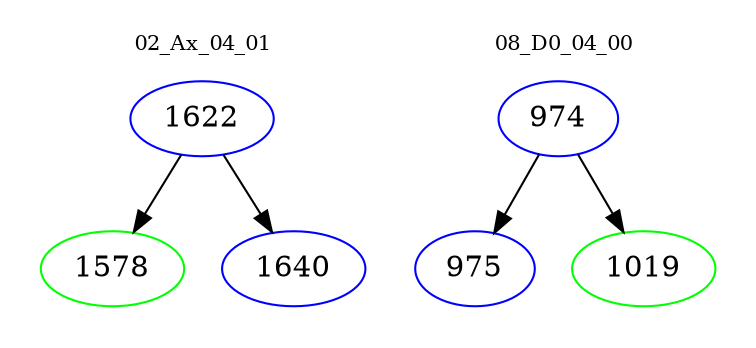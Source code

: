 digraph{
subgraph cluster_0 {
color = white
label = "02_Ax_04_01";
fontsize=10;
T0_1622 [label="1622", color="blue"]
T0_1622 -> T0_1578 [color="black"]
T0_1578 [label="1578", color="green"]
T0_1622 -> T0_1640 [color="black"]
T0_1640 [label="1640", color="blue"]
}
subgraph cluster_1 {
color = white
label = "08_D0_04_00";
fontsize=10;
T1_974 [label="974", color="blue"]
T1_974 -> T1_975 [color="black"]
T1_975 [label="975", color="blue"]
T1_974 -> T1_1019 [color="black"]
T1_1019 [label="1019", color="green"]
}
}

